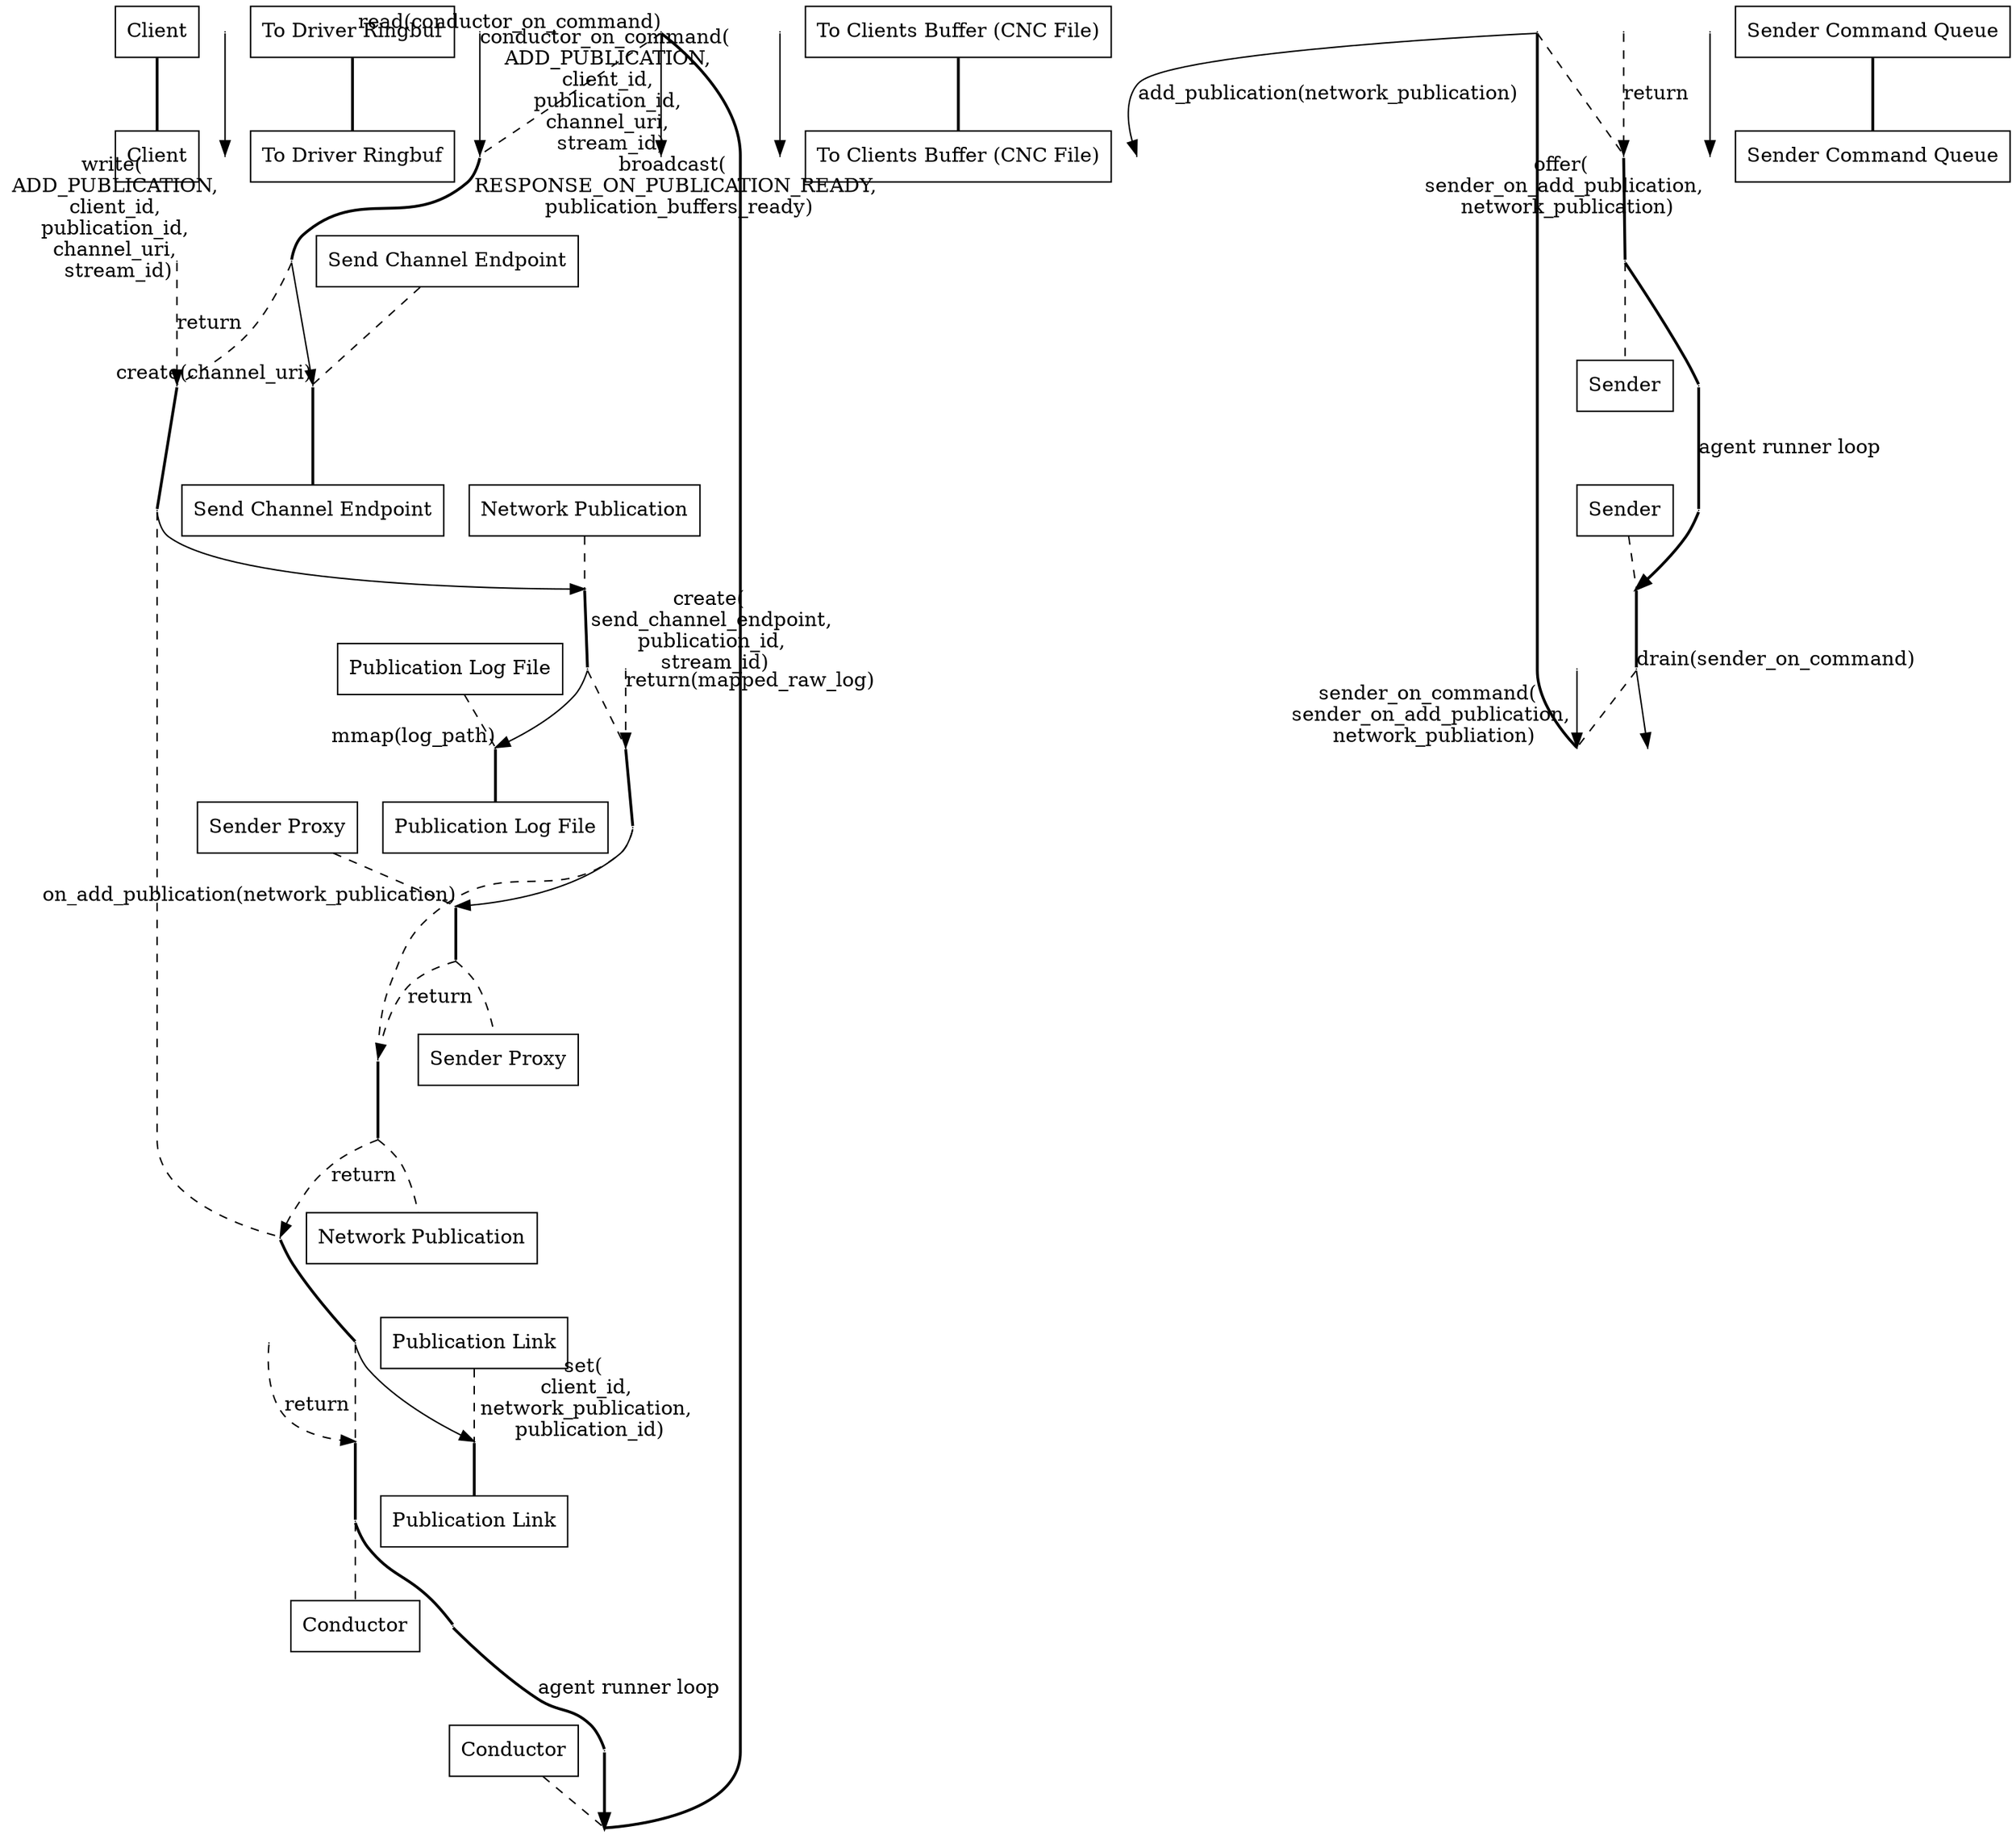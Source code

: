 digraph add_publication_sequence_diagram {
  client__head [ label="Client" pos="0,0!" shape="record" ];
  client__write [ pos="0,-1!" shape="point" width="0" ]
  client__foot [ label="Client" pos="0,-17!" shape="record" ];
  to_driver_ringbuf__head [ label="To Driver Ringbuf" pos="3,0!" shape="record" ];
  to_driver_ringbuf__write [ pos="3,-1!" shape="point" width="0" ]
  to_driver_ringbuf__read [ pos="3,-2!" shape="point" width="0" ]
  to_driver_ringbuf__on_command [ pos="3,-3!" shape="point" width="0" ]
  to_driver_ringbuf__foot [ label="To Driver Ringbuf" pos="3,-17!" shape="record" ];
  conductor__head [ label="Conductor" pos="6,0!" shape="record" ];
  conductor__loop_begin [ pos="6,-1!" shape="point" width="0" ];
  conductor__ret_loop_begin [ pos="6.5,-1!" shape="point" width="0" ];
  conductor__read [ pos="6,-2!" shape="point" width="0" ]
  conductor__on_command [ pos="6,-3!" shape="point" width="0" ]
  conductor__create_end [ pos="6,-4!" shape="point" width="0" ]
  conductor__ret_create_end [ pos="6,-5!" shape="point" width="0" ]
  conductor__create_pub [ pos="6,-6!" shape="point" width="0" ]
  conductor__ret_create_pub [ pos="6,-12!" shape="point" width="0" ]
  conductor__set_link [ pos="6,-13!" shape="point" width="0" ]
  conductor__ret_set_link [ pos="6,-14!" shape="point" width="0" ]
  conductor__broadcast [ pos="6,-15!" shape="point" width="0" ]
  conductor__loop_end [ pos="6,-16!" shape="point" width="0" ];
  conductor__ret_loop_end [ pos="6.5,-16!" shape="point" width="0" ];
  conductor__foot [ label="Conductor" pos="6,-17!" shape="record" ];
  to_clients_buffer__head [ label="To Clients Buffer (CNC File)" pos="9,0!" shape="record" ];
  to_clients_buffer__broadcast [ pos="9,-15!" shape="point" width="0" ]
  to_clients_buffer__foot [ label="To Clients Buffer (CNC File)" pos="9,-17!" shape="record" ];
  publication_link__head [ label="Publication Link" pos="12,0!" shape="record" ];
  publication_link__set_link [ pos="12,-13!" shape="point" width="0" ]
  publication_link__ret_set_link [ pos="12,-14!" shape="point" width="0" ]
  publication_link__foot [ label="Publication Link" pos="12,-17!" shape="record" ];
  send_channel_endpoint__head [ label="Send Channel Endpoint" pos="15,0!" shape="record" ];
  send_channel_endpoint__create_end [ pos="15,-4!" shape="point" width="0" ]
  send_channel_endpoint__ret_get_add [ pos="15,-5!" shape="point" width="0" ]
  send_channel_endpoint__add_pub [ pos="15,-13!" shape="point" width="0" ]
  send_channel_endpoint__ret_add_pub [ pos="15,-14!" shape="point" width="0" ]
  send_channel_endpoint__foot [ label="Send Channel Endpoint" pos="15,-17!" shape="record" ];
  network_publication__head [ label="Network Publication" pos="18,0!" shape="record" ];
  network_publication__create_pub [ pos="18,-6!" shape="point" width="0" ]
  network_publication__mmap [ pos="18,-7!" shape="point" width="0" ]
  network_publication__ret_mmap [ pos="18,-8!" shape="point" width="0" ]
  network_publication__on_add [ pos="18,-9!" shape="point" width="0" ]
  network_publication__ret_on_add [ pos="18,-11!" shape="point" width="0" ]
  network_publication__ret_create_pub [ pos="18,-12!" shape="point" width="0" ]
  network_publication__foot [ label="Network Publication" pos="18,-17!" shape="record" ];
  publication_log__head [ label="Publication Log File" pos="21,0!" shape="record" ];
  publication_log__mmap [ pos="21,-7!" shape="point" width="0" ]
  publication_log__ret_mmap [ pos="21,-8!" shape="point" width="0" ]
  publication_log__foot [ label="Publication Log File" pos="21,-17!" shape="record" ];
  sender_proxy__head [ label="Sender Proxy" pos="24,0!" shape="record" ];
  sender_proxy__on_add [ pos="24,-9!" shape="point" width="0" ]
  sender_proxy__offer [ pos="24,-10!" shape="point" width="0" ]
  sender_proxy__ret_on_add [ pos="24,-11!" shape="point" width="0" ]
  sender_proxy__foot [ label="Sender Proxy" pos="24,-17!" shape="record" ];
  sender_command_queue__head [ label="Sender Command Queue" pos="27,0!" shape="record" ];
  sender_command_queue__offer [ pos="27,-10!" shape="point" width="0" ]
  sender_command_queue__drain [ pos="27,-11!" shape="point" width="0" ]
  sender_command_queue__on_command [ pos="27,-12!" shape="point" width="0" ]
  sender_command_queue__foot [ label="Sender Command Queue" pos="27,-17!" shape="record" ];
  sender__head [ label="Sender" pos="30,0!" shape="record" ];
  sender__loop_begin [ pos="30,-1!" shape="point" width="0" ];
  sender__ret_loop_begin [ pos="30.5,-1!" shape="point" width="0" ];
  sender__drain [ pos="30,-11!" shape="point" width="0" ]
  sender__on_command [ pos="30,-12!" shape="point" width="0" ]
  sender__add_pub [ pos="30,-13!" shape="point" width="0" ]
  sender__ret_add_pub [ pos="30,-14!" shape="point" width="0" ]
  sender__loop_end [ pos="30,-16!" shape="point" width="0" ];
  sender__ret_loop_end [ pos="30.5,-16!" shape="point" width="0" ];
  sender__foot [ label="Sender" pos="30,-17!" shape="record" ];

  client__head -> client__foot [ dir="none" style="bold" ]
  to_driver_ringbuf__head -> to_driver_ringbuf__foot [ dir="none" style="bold" ]
  conductor__head -> conductor__loop_begin [ dir="none" style="dashed" ]
  conductor__loop_begin -> conductor__read [ dir="none" style="bold" ]
  conductor__read -> conductor__on_command [ dir="none" style="dashed" ]
  conductor__on_command -> conductor__create_end [ dir="none" style="bold" ]
  conductor__create_end -> conductor__ret_create_end [ dir="none" style="dashed" ]
  conductor__ret_create_end -> conductor__create_pub [ dir="none" style="bold" ]
  conductor__create_pub -> conductor__ret_create_pub [ dir="none" style="dashed" ]
  conductor__ret_create_pub -> conductor__set_link [ dir="none" style="bold" ]
  conductor__set_link -> conductor__ret_set_link [ dir="none" style="dashed" ]
  conductor__ret_set_link -> conductor__loop_end [ dir="none" style="bold" ]
  conductor__loop_end -> conductor__foot [ dir="none" style="dashed" ]
  to_clients_buffer__head -> to_clients_buffer__foot [ dir="none" style="bold" ]
  publication_link__head -> publication_link__set_link [ dir="none" style="dashed" ]
  publication_link__set_link -> publication_link__foot [ dir="none" style="bold" ]
  send_channel_endpoint__head -> send_channel_endpoint__create_end [ dir="none" style="dashed" ]
  send_channel_endpoint__create_end -> send_channel_endpoint__foot [ dir="none" style="bold" ]
  network_publication__head -> network_publication__create_pub [ dir="none" style="dashed" ]
  network_publication__create_pub -> network_publication__mmap [ dir="none" style="bold" ]
  network_publication__mmap -> network_publication__ret_mmap [ dir="none" style="dashed" ]
  network_publication__ret_mmap -> network_publication__on_add [ dir="none" style="bold" ]
  network_publication__on_add -> network_publication__ret_on_add  [ dir="none" style="dashed" ]
  network_publication__ret_on_add -> network_publication__ret_create_pub [ dir="none" style="bold" ]
  network_publication__ret_create_pub -> network_publication__foot [ dir="none" style="dashed" ]
  publication_log__head -> publication_log__mmap [ dir="none" style="dashed" ]
  publication_log__mmap -> publication_log__foot [ dir="none" style="bold" ]
  sender_proxy__head -> sender_proxy__on_add [ dir="none" style="dashed" ]
  sender_proxy__on_add -> sender_proxy__ret_on_add [ dir="none" style="bold" ]
  sender_proxy__ret_on_add -> sender_proxy__foot [ dir="none" style="dashed" ]
  sender_command_queue__head -> sender_command_queue__foot [ dir="none" style="bold" ]
  sender__head -> sender__loop_begin [ dir="none" style="dashed" ]
  sender__loop_begin -> sender__drain [ dir="none" style="bold" ]
  sender__drain -> sender__on_command [ dir="none" style="dashed" ]
  sender__on_command -> sender__add_pub [ dir="none" style="bold" ]
  sender__add_pub -> sender__ret_add_pub [ dir="none" style="dashed" ]
  sender__ret_add_pub -> sender__loop_end [ dir="none" style="bold" ]
  sender__loop_end -> sender__foot [ dir="none" style="dashed" ]

  client__write -> to_driver_ringbuf__write [ headlabel="write( \n ADD_PUBLICATION, \n client_id, \n publication_id, \n channel_uri, \n stream_id)" style="solid" ]
  conductor__read -> to_driver_ringbuf__read [ taillabel="read(conductor_on_command)" style="solid" ]
  to_driver_ringbuf__on_command -> conductor__on_command [ headlabel="conductor_on_command( \n ADD_PUBLICATION, \n client_id, \n publication_id, \n channel_uri, \n stream_id)" style="solid" ]
  conductor__create_end -> send_channel_endpoint__create_end [ headlabel="create(channel_uri)" style="solid" ]
  send_channel_endpoint__ret_get_add -> conductor__ret_create_end [ label="return" style="dashed" ]
  conductor__create_pub -> network_publication__create_pub [ headlabel="create( \n send_channel_endpoint, \n publication_id, \n stream_id)" style="solid" ]
  network_publication__mmap -> publication_log__mmap [ headlabel="mmap(log_path)" style="solid" ]
  publication_log__ret_mmap -> network_publication__ret_mmap [ taillabel="return(mapped_raw_log)" style="dashed" ]
  network_publication__on_add -> sender_proxy__on_add [ headlabel="on_add_publication(network_publication)" style="solid" ]
  sender_proxy__offer -> sender_command_queue__offer [ headlabel="offer( \n sender_on_add_publication, \n network_publication)" style="solid" ]
  sender_proxy__ret_on_add -> network_publication__ret_on_add [ label="return" style="dashed" ]
  network_publication__ret_create_pub -> conductor__ret_create_pub [ label="return" style="dashed" ]
  conductor__set_link -> publication_link__set_link [ headlabel="set( \n client_id, \n network_publication, \n publication_id)" style="solid" ]
  publication_link__ret_set_link -> conductor__ret_set_link [ label="return" style="dashed" ]
  conductor__broadcast -> to_clients_buffer__broadcast [ headlabel="broadcast( \n RESPONSE_ON_PUBLICATION_READY, \n publication_buffers_ready)" style="solid" ]
  sender__drain -> sender_command_queue__drain [ taillabel="drain(sender_on_command)" style="solid" ]
  sender_command_queue__on_command -> sender__on_command [ headlabel="sender_on_command( \n sender_on_add_publication, \n network_publiation)" style="solid" ]
  sender__add_pub -> send_channel_endpoint__add_pub [ label="add_publication(network_publication)" style="solid" ]
  send_channel_endpoint__ret_add_pub -> sender__ret_add_pub [ label="return" style="dashed" ]

  conductor__loop_end -> conductor__ret_loop_end [ dir="none" style="bold" ]
  conductor__ret_loop_end -> conductor__ret_loop_begin [ label="agent runner loop" dir="none" style="bold" ]
  conductor__ret_loop_begin -> conductor__loop_begin [ style="bold" ]
  sender__loop_end -> sender__ret_loop_end [ dir="none" style="bold" ]
  sender__ret_loop_end -> sender__ret_loop_begin [ label="agent runner loop" dir="none" style="bold" ]
  sender__ret_loop_begin -> sender__loop_begin [ style="bold" ]
}
